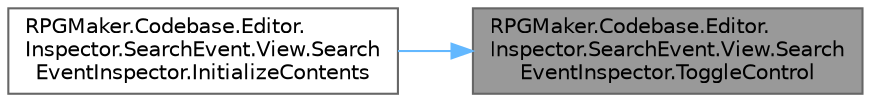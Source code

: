 digraph "RPGMaker.Codebase.Editor.Inspector.SearchEvent.View.SearchEventInspector.ToggleControl"
{
 // LATEX_PDF_SIZE
  bgcolor="transparent";
  edge [fontname=Helvetica,fontsize=10,labelfontname=Helvetica,labelfontsize=10];
  node [fontname=Helvetica,fontsize=10,shape=box,height=0.2,width=0.4];
  rankdir="RL";
  Node1 [id="Node000001",label="RPGMaker.Codebase.Editor.\lInspector.SearchEvent.View.Search\lEventInspector.ToggleControl",height=0.2,width=0.4,color="gray40", fillcolor="grey60", style="filled", fontcolor="black",tooltip="トグルのコントロール"];
  Node1 -> Node2 [id="edge1_Node000001_Node000002",dir="back",color="steelblue1",style="solid",tooltip=" "];
  Node2 [id="Node000002",label="RPGMaker.Codebase.Editor.\lInspector.SearchEvent.View.Search\lEventInspector.InitializeContents",height=0.2,width=0.4,color="grey40", fillcolor="white", style="filled",URL="$d3/d3d/class_r_p_g_maker_1_1_codebase_1_1_editor_1_1_inspector_1_1_search_event_1_1_view_1_1_search_event_inspector.html#a070edee6899760e51cadc09ec76e3234",tooltip="初期化処理"];
}

